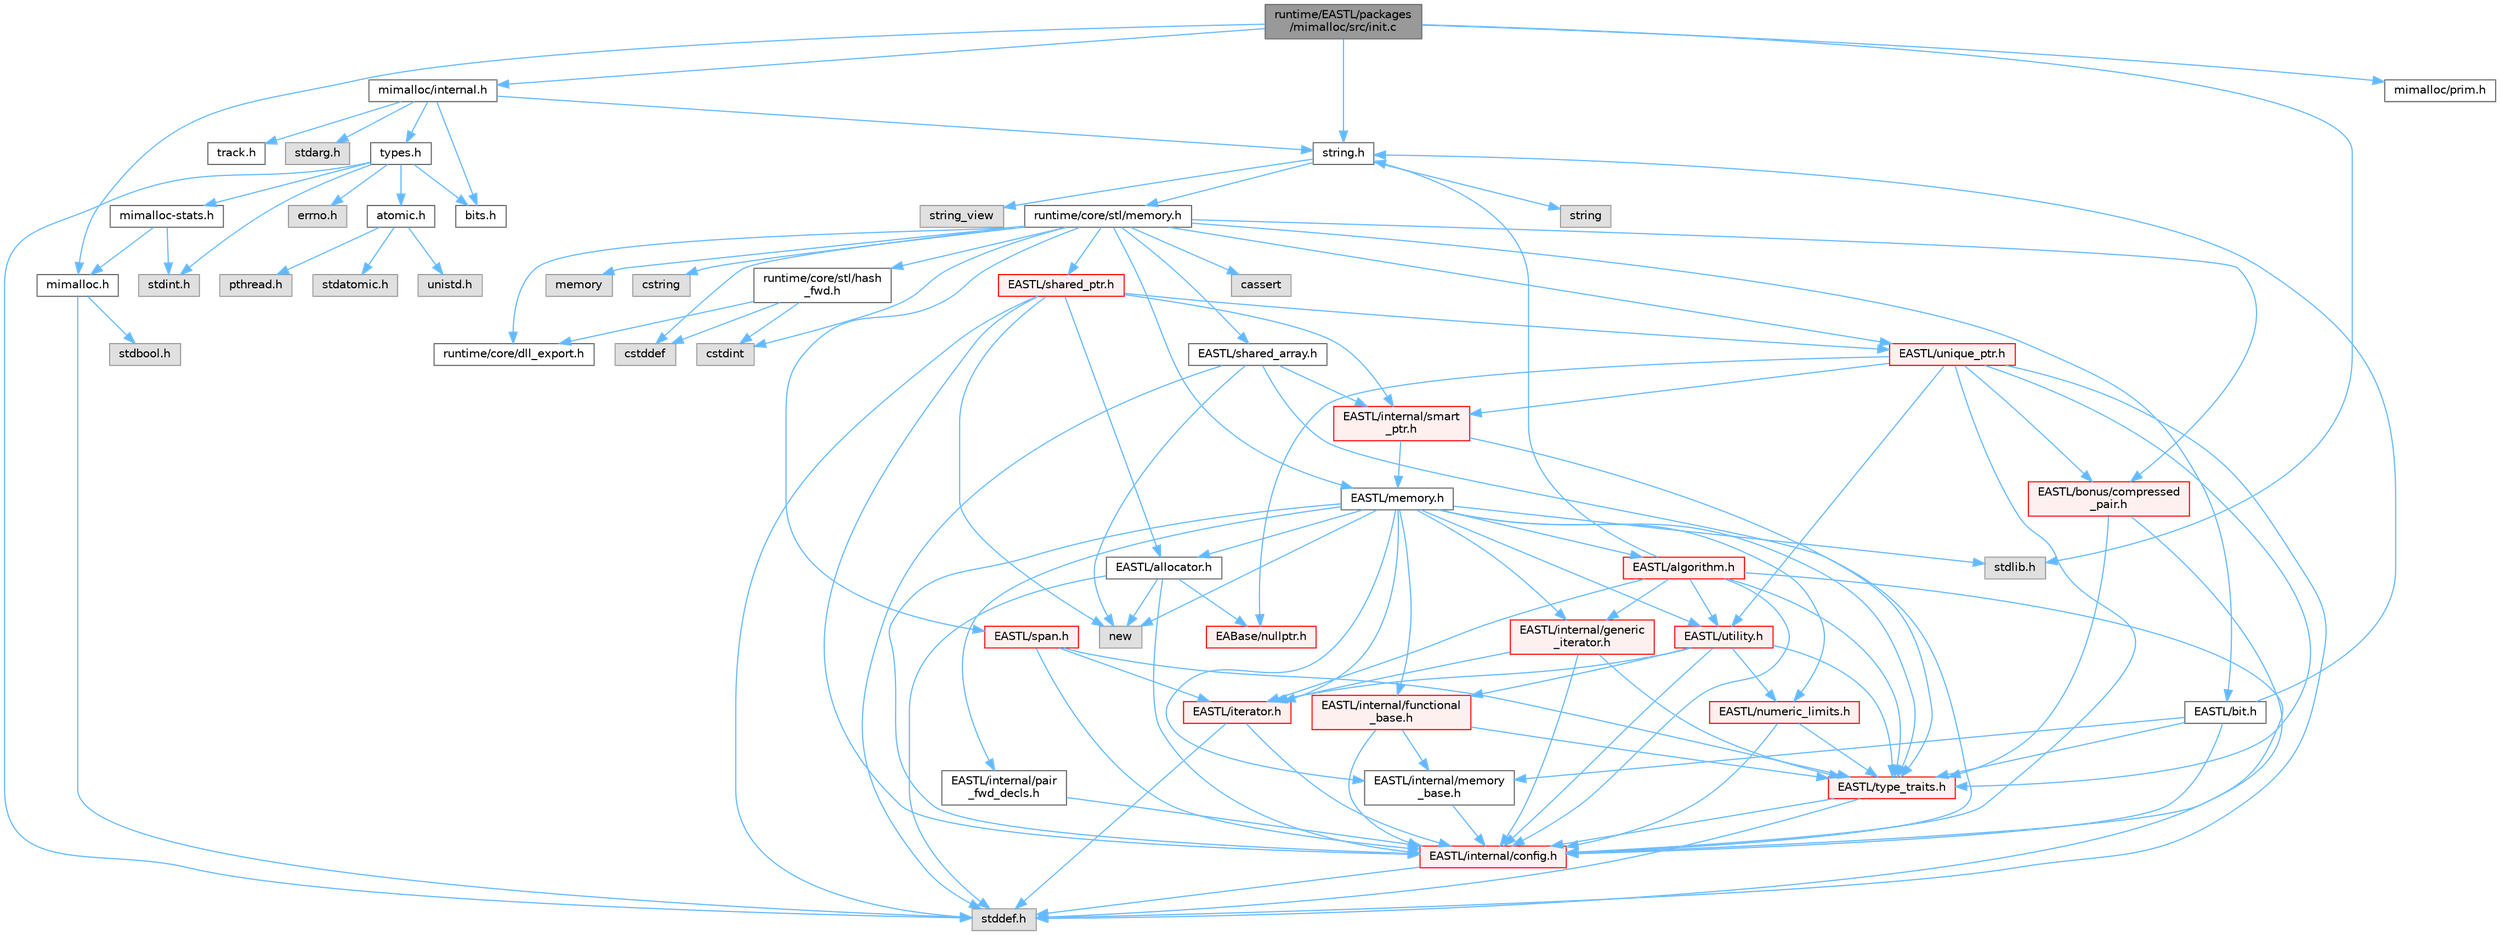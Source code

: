 digraph "runtime/EASTL/packages/mimalloc/src/init.c"
{
 // LATEX_PDF_SIZE
  bgcolor="transparent";
  edge [fontname=Helvetica,fontsize=10,labelfontname=Helvetica,labelfontsize=10];
  node [fontname=Helvetica,fontsize=10,shape=box,height=0.2,width=0.4];
  Node1 [id="Node000001",label="runtime/EASTL/packages\l/mimalloc/src/init.c",height=0.2,width=0.4,color="gray40", fillcolor="grey60", style="filled", fontcolor="black",tooltip=" "];
  Node1 -> Node2 [id="edge116_Node000001_Node000002",color="steelblue1",style="solid",tooltip=" "];
  Node2 [id="Node000002",label="mimalloc.h",height=0.2,width=0.4,color="grey40", fillcolor="white", style="filled",URL="$mimalloc_8h.html",tooltip=" "];
  Node2 -> Node3 [id="edge117_Node000002_Node000003",color="steelblue1",style="solid",tooltip=" "];
  Node3 [id="Node000003",label="stddef.h",height=0.2,width=0.4,color="grey60", fillcolor="#E0E0E0", style="filled",tooltip=" "];
  Node2 -> Node4 [id="edge118_Node000002_Node000004",color="steelblue1",style="solid",tooltip=" "];
  Node4 [id="Node000004",label="stdbool.h",height=0.2,width=0.4,color="grey60", fillcolor="#E0E0E0", style="filled",tooltip=" "];
  Node1 -> Node5 [id="edge119_Node000001_Node000005",color="steelblue1",style="solid",tooltip=" "];
  Node5 [id="Node000005",label="mimalloc/internal.h",height=0.2,width=0.4,color="grey40", fillcolor="white", style="filled",URL="$_e_a_s_t_l_2packages_2mimalloc_2include_2mimalloc_2internal_8h.html",tooltip=" "];
  Node5 -> Node6 [id="edge120_Node000005_Node000006",color="steelblue1",style="solid",tooltip=" "];
  Node6 [id="Node000006",label="types.h",height=0.2,width=0.4,color="grey40", fillcolor="white", style="filled",URL="$types_8h.html",tooltip=" "];
  Node6 -> Node7 [id="edge121_Node000006_Node000007",color="steelblue1",style="solid",tooltip=" "];
  Node7 [id="Node000007",label="mimalloc-stats.h",height=0.2,width=0.4,color="grey40", fillcolor="white", style="filled",URL="$mimalloc-stats_8h.html",tooltip=" "];
  Node7 -> Node2 [id="edge122_Node000007_Node000002",color="steelblue1",style="solid",tooltip=" "];
  Node7 -> Node8 [id="edge123_Node000007_Node000008",color="steelblue1",style="solid",tooltip=" "];
  Node8 [id="Node000008",label="stdint.h",height=0.2,width=0.4,color="grey60", fillcolor="#E0E0E0", style="filled",tooltip=" "];
  Node6 -> Node3 [id="edge124_Node000006_Node000003",color="steelblue1",style="solid",tooltip=" "];
  Node6 -> Node8 [id="edge125_Node000006_Node000008",color="steelblue1",style="solid",tooltip=" "];
  Node6 -> Node9 [id="edge126_Node000006_Node000009",color="steelblue1",style="solid",tooltip=" "];
  Node9 [id="Node000009",label="errno.h",height=0.2,width=0.4,color="grey60", fillcolor="#E0E0E0", style="filled",tooltip=" "];
  Node6 -> Node10 [id="edge127_Node000006_Node000010",color="steelblue1",style="solid",tooltip=" "];
  Node10 [id="Node000010",label="bits.h",height=0.2,width=0.4,color="grey40", fillcolor="white", style="filled",URL="$bits_8h.html",tooltip=" "];
  Node6 -> Node11 [id="edge128_Node000006_Node000011",color="steelblue1",style="solid",tooltip=" "];
  Node11 [id="Node000011",label="atomic.h",height=0.2,width=0.4,color="grey40", fillcolor="white", style="filled",URL="$_e_a_s_t_l_2packages_2mimalloc_2include_2mimalloc_2atomic_8h.html",tooltip=" "];
  Node11 -> Node12 [id="edge129_Node000011_Node000012",color="steelblue1",style="solid",tooltip=" "];
  Node12 [id="Node000012",label="pthread.h",height=0.2,width=0.4,color="grey60", fillcolor="#E0E0E0", style="filled",tooltip=" "];
  Node11 -> Node13 [id="edge130_Node000011_Node000013",color="steelblue1",style="solid",tooltip=" "];
  Node13 [id="Node000013",label="stdatomic.h",height=0.2,width=0.4,color="grey60", fillcolor="#E0E0E0", style="filled",tooltip=" "];
  Node11 -> Node14 [id="edge131_Node000011_Node000014",color="steelblue1",style="solid",tooltip=" "];
  Node14 [id="Node000014",label="unistd.h",height=0.2,width=0.4,color="grey60", fillcolor="#E0E0E0", style="filled",tooltip=" "];
  Node5 -> Node15 [id="edge132_Node000005_Node000015",color="steelblue1",style="solid",tooltip=" "];
  Node15 [id="Node000015",label="track.h",height=0.2,width=0.4,color="grey40", fillcolor="white", style="filled",URL="$track_8h.html",tooltip=" "];
  Node5 -> Node10 [id="edge133_Node000005_Node000010",color="steelblue1",style="solid",tooltip=" "];
  Node5 -> Node16 [id="edge134_Node000005_Node000016",color="steelblue1",style="solid",tooltip=" "];
  Node16 [id="Node000016",label="stdarg.h",height=0.2,width=0.4,color="grey60", fillcolor="#E0E0E0", style="filled",tooltip=" "];
  Node5 -> Node17 [id="edge135_Node000005_Node000017",color="steelblue1",style="solid",tooltip=" "];
  Node17 [id="Node000017",label="string.h",height=0.2,width=0.4,color="grey40", fillcolor="white", style="filled",URL="$string_8h.html",tooltip=" "];
  Node17 -> Node18 [id="edge136_Node000017_Node000018",color="steelblue1",style="solid",tooltip=" "];
  Node18 [id="Node000018",label="string",height=0.2,width=0.4,color="grey60", fillcolor="#E0E0E0", style="filled",tooltip=" "];
  Node17 -> Node19 [id="edge137_Node000017_Node000019",color="steelblue1",style="solid",tooltip=" "];
  Node19 [id="Node000019",label="string_view",height=0.2,width=0.4,color="grey60", fillcolor="#E0E0E0", style="filled",tooltip=" "];
  Node17 -> Node20 [id="edge138_Node000017_Node000020",color="steelblue1",style="solid",tooltip=" "];
  Node20 [id="Node000020",label="runtime/core/stl/memory.h",height=0.2,width=0.4,color="grey40", fillcolor="white", style="filled",URL="$core_2stl_2memory_8h.html",tooltip=" "];
  Node20 -> Node21 [id="edge139_Node000020_Node000021",color="steelblue1",style="solid",tooltip=" "];
  Node21 [id="Node000021",label="cstddef",height=0.2,width=0.4,color="grey60", fillcolor="#E0E0E0", style="filled",tooltip=" "];
  Node20 -> Node22 [id="edge140_Node000020_Node000022",color="steelblue1",style="solid",tooltip=" "];
  Node22 [id="Node000022",label="cstdint",height=0.2,width=0.4,color="grey60", fillcolor="#E0E0E0", style="filled",tooltip=" "];
  Node20 -> Node23 [id="edge141_Node000020_Node000023",color="steelblue1",style="solid",tooltip=" "];
  Node23 [id="Node000023",label="cassert",height=0.2,width=0.4,color="grey60", fillcolor="#E0E0E0", style="filled",tooltip=" "];
  Node20 -> Node24 [id="edge142_Node000020_Node000024",color="steelblue1",style="solid",tooltip=" "];
  Node24 [id="Node000024",label="memory",height=0.2,width=0.4,color="grey60", fillcolor="#E0E0E0", style="filled",tooltip=" "];
  Node20 -> Node25 [id="edge143_Node000020_Node000025",color="steelblue1",style="solid",tooltip=" "];
  Node25 [id="Node000025",label="cstring",height=0.2,width=0.4,color="grey60", fillcolor="#E0E0E0", style="filled",tooltip=" "];
  Node20 -> Node26 [id="edge144_Node000020_Node000026",color="steelblue1",style="solid",tooltip=" "];
  Node26 [id="Node000026",label="EASTL/bit.h",height=0.2,width=0.4,color="grey40", fillcolor="white", style="filled",URL="$bit_8h.html",tooltip=" "];
  Node26 -> Node27 [id="edge145_Node000026_Node000027",color="steelblue1",style="solid",tooltip=" "];
  Node27 [id="Node000027",label="EASTL/internal/config.h",height=0.2,width=0.4,color="red", fillcolor="#FFF0F0", style="filled",URL="$config_8h.html",tooltip=" "];
  Node27 -> Node3 [id="edge146_Node000027_Node000003",color="steelblue1",style="solid",tooltip=" "];
  Node26 -> Node35 [id="edge147_Node000026_Node000035",color="steelblue1",style="solid",tooltip=" "];
  Node35 [id="Node000035",label="EASTL/internal/memory\l_base.h",height=0.2,width=0.4,color="grey40", fillcolor="white", style="filled",URL="$memory__base_8h.html",tooltip=" "];
  Node35 -> Node27 [id="edge148_Node000035_Node000027",color="steelblue1",style="solid",tooltip=" "];
  Node26 -> Node36 [id="edge149_Node000026_Node000036",color="steelblue1",style="solid",tooltip=" "];
  Node36 [id="Node000036",label="EASTL/type_traits.h",height=0.2,width=0.4,color="red", fillcolor="#FFF0F0", style="filled",URL="$_e_a_s_t_l_2include_2_e_a_s_t_l_2type__traits_8h.html",tooltip=" "];
  Node36 -> Node27 [id="edge150_Node000036_Node000027",color="steelblue1",style="solid",tooltip=" "];
  Node36 -> Node3 [id="edge151_Node000036_Node000003",color="steelblue1",style="solid",tooltip=" "];
  Node26 -> Node17 [id="edge152_Node000026_Node000017",color="steelblue1",style="solid",tooltip=" "];
  Node20 -> Node46 [id="edge153_Node000020_Node000046",color="steelblue1",style="solid",tooltip=" "];
  Node46 [id="Node000046",label="EASTL/memory.h",height=0.2,width=0.4,color="grey40", fillcolor="white", style="filled",URL="$_e_a_s_t_l_2include_2_e_a_s_t_l_2memory_8h.html",tooltip=" "];
  Node46 -> Node27 [id="edge154_Node000046_Node000027",color="steelblue1",style="solid",tooltip=" "];
  Node46 -> Node35 [id="edge155_Node000046_Node000035",color="steelblue1",style="solid",tooltip=" "];
  Node46 -> Node47 [id="edge156_Node000046_Node000047",color="steelblue1",style="solid",tooltip=" "];
  Node47 [id="Node000047",label="EASTL/internal/generic\l_iterator.h",height=0.2,width=0.4,color="red", fillcolor="#FFF0F0", style="filled",URL="$generic__iterator_8h.html",tooltip=" "];
  Node47 -> Node27 [id="edge157_Node000047_Node000027",color="steelblue1",style="solid",tooltip=" "];
  Node47 -> Node48 [id="edge158_Node000047_Node000048",color="steelblue1",style="solid",tooltip=" "];
  Node48 [id="Node000048",label="EASTL/iterator.h",height=0.2,width=0.4,color="red", fillcolor="#FFF0F0", style="filled",URL="$_e_a_s_t_l_2include_2_e_a_s_t_l_2iterator_8h.html",tooltip=" "];
  Node48 -> Node27 [id="edge159_Node000048_Node000027",color="steelblue1",style="solid",tooltip=" "];
  Node48 -> Node3 [id="edge160_Node000048_Node000003",color="steelblue1",style="solid",tooltip=" "];
  Node47 -> Node36 [id="edge161_Node000047_Node000036",color="steelblue1",style="solid",tooltip=" "];
  Node46 -> Node51 [id="edge162_Node000046_Node000051",color="steelblue1",style="solid",tooltip=" "];
  Node51 [id="Node000051",label="EASTL/internal/pair\l_fwd_decls.h",height=0.2,width=0.4,color="grey40", fillcolor="white", style="filled",URL="$pair__fwd__decls_8h.html",tooltip=" "];
  Node51 -> Node27 [id="edge163_Node000051_Node000027",color="steelblue1",style="solid",tooltip=" "];
  Node46 -> Node52 [id="edge164_Node000046_Node000052",color="steelblue1",style="solid",tooltip=" "];
  Node52 [id="Node000052",label="EASTL/internal/functional\l_base.h",height=0.2,width=0.4,color="red", fillcolor="#FFF0F0", style="filled",URL="$functional__base_8h.html",tooltip=" "];
  Node52 -> Node27 [id="edge165_Node000052_Node000027",color="steelblue1",style="solid",tooltip=" "];
  Node52 -> Node35 [id="edge166_Node000052_Node000035",color="steelblue1",style="solid",tooltip=" "];
  Node52 -> Node36 [id="edge167_Node000052_Node000036",color="steelblue1",style="solid",tooltip=" "];
  Node46 -> Node53 [id="edge168_Node000046_Node000053",color="steelblue1",style="solid",tooltip=" "];
  Node53 [id="Node000053",label="EASTL/algorithm.h",height=0.2,width=0.4,color="red", fillcolor="#FFF0F0", style="filled",URL="$_e_a_s_t_l_2include_2_e_a_s_t_l_2algorithm_8h.html",tooltip=" "];
  Node53 -> Node27 [id="edge169_Node000053_Node000027",color="steelblue1",style="solid",tooltip=" "];
  Node53 -> Node36 [id="edge170_Node000053_Node000036",color="steelblue1",style="solid",tooltip=" "];
  Node53 -> Node48 [id="edge171_Node000053_Node000048",color="steelblue1",style="solid",tooltip=" "];
  Node53 -> Node63 [id="edge172_Node000053_Node000063",color="steelblue1",style="solid",tooltip=" "];
  Node63 [id="Node000063",label="EASTL/utility.h",height=0.2,width=0.4,color="red", fillcolor="#FFF0F0", style="filled",URL="$_e_a_s_t_l_2include_2_e_a_s_t_l_2utility_8h.html",tooltip=" "];
  Node63 -> Node27 [id="edge173_Node000063_Node000027",color="steelblue1",style="solid",tooltip=" "];
  Node63 -> Node36 [id="edge174_Node000063_Node000036",color="steelblue1",style="solid",tooltip=" "];
  Node63 -> Node48 [id="edge175_Node000063_Node000048",color="steelblue1",style="solid",tooltip=" "];
  Node63 -> Node64 [id="edge176_Node000063_Node000064",color="steelblue1",style="solid",tooltip=" "];
  Node64 [id="Node000064",label="EASTL/numeric_limits.h",height=0.2,width=0.4,color="red", fillcolor="#FFF0F0", style="filled",URL="$numeric__limits_8h.html",tooltip=" "];
  Node64 -> Node27 [id="edge177_Node000064_Node000027",color="steelblue1",style="solid",tooltip=" "];
  Node64 -> Node36 [id="edge178_Node000064_Node000036",color="steelblue1",style="solid",tooltip=" "];
  Node63 -> Node52 [id="edge179_Node000063_Node000052",color="steelblue1",style="solid",tooltip=" "];
  Node53 -> Node47 [id="edge180_Node000053_Node000047",color="steelblue1",style="solid",tooltip=" "];
  Node53 -> Node3 [id="edge181_Node000053_Node000003",color="steelblue1",style="solid",tooltip=" "];
  Node53 -> Node17 [id="edge182_Node000053_Node000017",color="steelblue1",style="solid",tooltip=" "];
  Node46 -> Node36 [id="edge183_Node000046_Node000036",color="steelblue1",style="solid",tooltip=" "];
  Node46 -> Node60 [id="edge184_Node000046_Node000060",color="steelblue1",style="solid",tooltip=" "];
  Node60 [id="Node000060",label="EASTL/allocator.h",height=0.2,width=0.4,color="grey40", fillcolor="white", style="filled",URL="$allocator_8h.html",tooltip=" "];
  Node60 -> Node27 [id="edge185_Node000060_Node000027",color="steelblue1",style="solid",tooltip=" "];
  Node60 -> Node38 [id="edge186_Node000060_Node000038",color="steelblue1",style="solid",tooltip=" "];
  Node38 [id="Node000038",label="EABase/nullptr.h",height=0.2,width=0.4,color="red", fillcolor="#FFF0F0", style="filled",URL="$nullptr_8h.html",tooltip=" "];
  Node60 -> Node3 [id="edge187_Node000060_Node000003",color="steelblue1",style="solid",tooltip=" "];
  Node60 -> Node61 [id="edge188_Node000060_Node000061",color="steelblue1",style="solid",tooltip=" "];
  Node61 [id="Node000061",label="new",height=0.2,width=0.4,color="grey60", fillcolor="#E0E0E0", style="filled",tooltip=" "];
  Node46 -> Node48 [id="edge189_Node000046_Node000048",color="steelblue1",style="solid",tooltip=" "];
  Node46 -> Node63 [id="edge190_Node000046_Node000063",color="steelblue1",style="solid",tooltip=" "];
  Node46 -> Node64 [id="edge191_Node000046_Node000064",color="steelblue1",style="solid",tooltip=" "];
  Node46 -> Node73 [id="edge192_Node000046_Node000073",color="steelblue1",style="solid",tooltip=" "];
  Node73 [id="Node000073",label="stdlib.h",height=0.2,width=0.4,color="grey60", fillcolor="#E0E0E0", style="filled",tooltip=" "];
  Node46 -> Node61 [id="edge193_Node000046_Node000061",color="steelblue1",style="solid",tooltip=" "];
  Node20 -> Node74 [id="edge194_Node000020_Node000074",color="steelblue1",style="solid",tooltip=" "];
  Node74 [id="Node000074",label="EASTL/shared_array.h",height=0.2,width=0.4,color="grey40", fillcolor="white", style="filled",URL="$shared__array_8h.html",tooltip=" "];
  Node74 -> Node27 [id="edge195_Node000074_Node000027",color="steelblue1",style="solid",tooltip=" "];
  Node74 -> Node75 [id="edge196_Node000074_Node000075",color="steelblue1",style="solid",tooltip=" "];
  Node75 [id="Node000075",label="EASTL/internal/smart\l_ptr.h",height=0.2,width=0.4,color="red", fillcolor="#FFF0F0", style="filled",URL="$smart__ptr_8h.html",tooltip=" "];
  Node75 -> Node46 [id="edge197_Node000075_Node000046",color="steelblue1",style="solid",tooltip=" "];
  Node75 -> Node36 [id="edge198_Node000075_Node000036",color="steelblue1",style="solid",tooltip=" "];
  Node74 -> Node61 [id="edge199_Node000074_Node000061",color="steelblue1",style="solid",tooltip=" "];
  Node74 -> Node3 [id="edge200_Node000074_Node000003",color="steelblue1",style="solid",tooltip=" "];
  Node20 -> Node77 [id="edge201_Node000020_Node000077",color="steelblue1",style="solid",tooltip=" "];
  Node77 [id="Node000077",label="EASTL/unique_ptr.h",height=0.2,width=0.4,color="red", fillcolor="#FFF0F0", style="filled",URL="$unique__ptr_8h.html",tooltip=" "];
  Node77 -> Node38 [id="edge202_Node000077_Node000038",color="steelblue1",style="solid",tooltip=" "];
  Node77 -> Node78 [id="edge203_Node000077_Node000078",color="steelblue1",style="solid",tooltip=" "];
  Node78 [id="Node000078",label="EASTL/bonus/compressed\l_pair.h",height=0.2,width=0.4,color="red", fillcolor="#FFF0F0", style="filled",URL="$compressed__pair_8h.html",tooltip=" "];
  Node78 -> Node27 [id="edge204_Node000078_Node000027",color="steelblue1",style="solid",tooltip=" "];
  Node78 -> Node36 [id="edge205_Node000078_Node000036",color="steelblue1",style="solid",tooltip=" "];
  Node77 -> Node27 [id="edge206_Node000077_Node000027",color="steelblue1",style="solid",tooltip=" "];
  Node77 -> Node75 [id="edge207_Node000077_Node000075",color="steelblue1",style="solid",tooltip=" "];
  Node77 -> Node36 [id="edge208_Node000077_Node000036",color="steelblue1",style="solid",tooltip=" "];
  Node77 -> Node63 [id="edge209_Node000077_Node000063",color="steelblue1",style="solid",tooltip=" "];
  Node77 -> Node3 [id="edge210_Node000077_Node000003",color="steelblue1",style="solid",tooltip=" "];
  Node20 -> Node80 [id="edge211_Node000020_Node000080",color="steelblue1",style="solid",tooltip=" "];
  Node80 [id="Node000080",label="EASTL/shared_ptr.h",height=0.2,width=0.4,color="red", fillcolor="#FFF0F0", style="filled",URL="$shared__ptr_8h.html",tooltip=" "];
  Node80 -> Node27 [id="edge212_Node000080_Node000027",color="steelblue1",style="solid",tooltip=" "];
  Node80 -> Node75 [id="edge213_Node000080_Node000075",color="steelblue1",style="solid",tooltip=" "];
  Node80 -> Node77 [id="edge214_Node000080_Node000077",color="steelblue1",style="solid",tooltip=" "];
  Node80 -> Node60 [id="edge215_Node000080_Node000060",color="steelblue1",style="solid",tooltip=" "];
  Node80 -> Node61 [id="edge216_Node000080_Node000061",color="steelblue1",style="solid",tooltip=" "];
  Node80 -> Node3 [id="edge217_Node000080_Node000003",color="steelblue1",style="solid",tooltip=" "];
  Node20 -> Node160 [id="edge218_Node000020_Node000160",color="steelblue1",style="solid",tooltip=" "];
  Node160 [id="Node000160",label="EASTL/span.h",height=0.2,width=0.4,color="red", fillcolor="#FFF0F0", style="filled",URL="$span_8h.html",tooltip=" "];
  Node160 -> Node27 [id="edge219_Node000160_Node000027",color="steelblue1",style="solid",tooltip=" "];
  Node160 -> Node36 [id="edge220_Node000160_Node000036",color="steelblue1",style="solid",tooltip=" "];
  Node160 -> Node48 [id="edge221_Node000160_Node000048",color="steelblue1",style="solid",tooltip=" "];
  Node20 -> Node78 [id="edge222_Node000020_Node000078",color="steelblue1",style="solid",tooltip=" "];
  Node20 -> Node163 [id="edge223_Node000020_Node000163",color="steelblue1",style="solid",tooltip=" "];
  Node163 [id="Node000163",label="runtime/core/dll_export.h",height=0.2,width=0.4,color="grey40", fillcolor="white", style="filled",URL="$dll__export_8h.html",tooltip=" "];
  Node20 -> Node164 [id="edge224_Node000020_Node000164",color="steelblue1",style="solid",tooltip=" "];
  Node164 [id="Node000164",label="runtime/core/stl/hash\l_fwd.h",height=0.2,width=0.4,color="grey40", fillcolor="white", style="filled",URL="$hash__fwd_8h.html",tooltip=" "];
  Node164 -> Node21 [id="edge225_Node000164_Node000021",color="steelblue1",style="solid",tooltip=" "];
  Node164 -> Node22 [id="edge226_Node000164_Node000022",color="steelblue1",style="solid",tooltip=" "];
  Node164 -> Node163 [id="edge227_Node000164_Node000163",color="steelblue1",style="solid",tooltip=" "];
  Node1 -> Node165 [id="edge228_Node000001_Node000165",color="steelblue1",style="solid",tooltip=" "];
  Node165 [id="Node000165",label="mimalloc/prim.h",height=0.2,width=0.4,color="grey40", fillcolor="white", style="filled",URL="$prim_8h.html",tooltip=" "];
  Node1 -> Node17 [id="edge229_Node000001_Node000017",color="steelblue1",style="solid",tooltip=" "];
  Node1 -> Node73 [id="edge230_Node000001_Node000073",color="steelblue1",style="solid",tooltip=" "];
}
